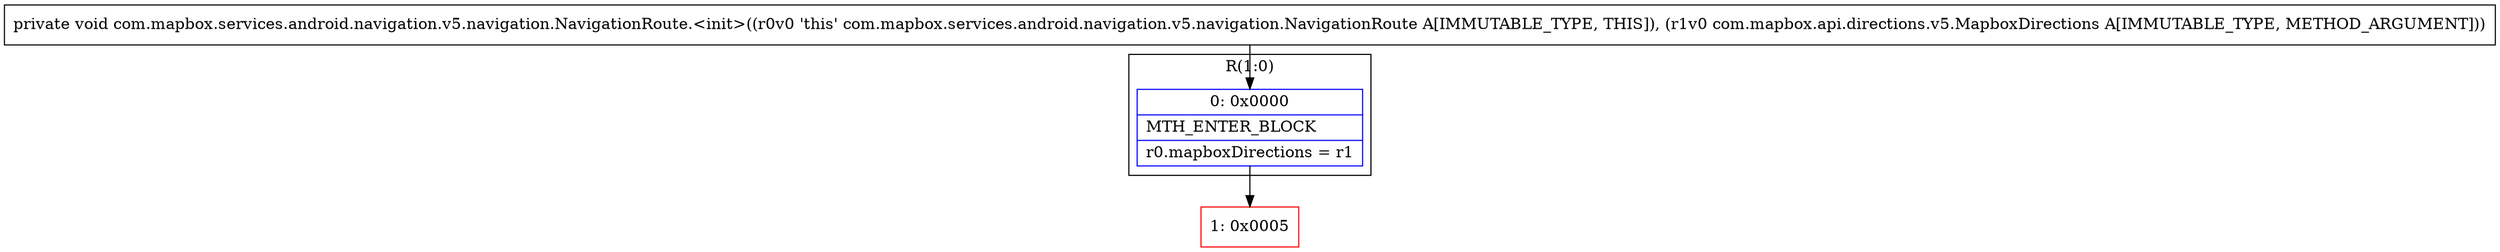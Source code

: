 digraph "CFG forcom.mapbox.services.android.navigation.v5.navigation.NavigationRoute.\<init\>(Lcom\/mapbox\/api\/directions\/v5\/MapboxDirections;)V" {
subgraph cluster_Region_1416062707 {
label = "R(1:0)";
node [shape=record,color=blue];
Node_0 [shape=record,label="{0\:\ 0x0000|MTH_ENTER_BLOCK\l|r0.mapboxDirections = r1\l}"];
}
Node_1 [shape=record,color=red,label="{1\:\ 0x0005}"];
MethodNode[shape=record,label="{private void com.mapbox.services.android.navigation.v5.navigation.NavigationRoute.\<init\>((r0v0 'this' com.mapbox.services.android.navigation.v5.navigation.NavigationRoute A[IMMUTABLE_TYPE, THIS]), (r1v0 com.mapbox.api.directions.v5.MapboxDirections A[IMMUTABLE_TYPE, METHOD_ARGUMENT])) }"];
MethodNode -> Node_0;
Node_0 -> Node_1;
}


